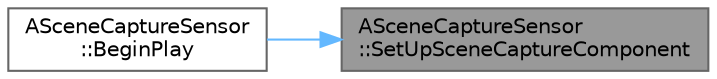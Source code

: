 digraph "ASceneCaptureSensor::SetUpSceneCaptureComponent"
{
 // INTERACTIVE_SVG=YES
 // LATEX_PDF_SIZE
  bgcolor="transparent";
  edge [fontname=Helvetica,fontsize=10,labelfontname=Helvetica,labelfontsize=10];
  node [fontname=Helvetica,fontsize=10,shape=box,height=0.2,width=0.4];
  rankdir="RL";
  Node1 [id="Node000001",label="ASceneCaptureSensor\l::SetUpSceneCaptureComponent",height=0.2,width=0.4,color="gray40", fillcolor="grey60", style="filled", fontcolor="black",tooltip=" "];
  Node1 -> Node2 [id="edge1_Node000001_Node000002",dir="back",color="steelblue1",style="solid",tooltip=" "];
  Node2 [id="Node000002",label="ASceneCaptureSensor\l::BeginPlay",height=0.2,width=0.4,color="grey40", fillcolor="white", style="filled",URL="$d4/d60/classASceneCaptureSensor.html#ab30a412d7911d6c725b2546ede4a5e1e",tooltip=" "];
}
